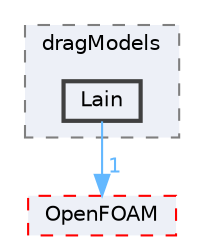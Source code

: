 digraph "src/phaseSystemModels/reactingEuler/multiphaseSystem/interfacialModels/dragModels/Lain"
{
 // LATEX_PDF_SIZE
  bgcolor="transparent";
  edge [fontname=Helvetica,fontsize=10,labelfontname=Helvetica,labelfontsize=10];
  node [fontname=Helvetica,fontsize=10,shape=box,height=0.2,width=0.4];
  compound=true
  subgraph clusterdir_61ff409d95ddc812ba8a361e696dd23b {
    graph [ bgcolor="#edf0f7", pencolor="grey50", label="dragModels", fontname=Helvetica,fontsize=10 style="filled,dashed", URL="dir_61ff409d95ddc812ba8a361e696dd23b.html",tooltip=""]
  dir_7d3c54de2ba706270b99937f4fb919fc [label="Lain", fillcolor="#edf0f7", color="grey25", style="filled,bold", URL="dir_7d3c54de2ba706270b99937f4fb919fc.html",tooltip=""];
  }
  dir_c5473ff19b20e6ec4dfe5c310b3778a8 [label="OpenFOAM", fillcolor="#edf0f7", color="red", style="filled,dashed", URL="dir_c5473ff19b20e6ec4dfe5c310b3778a8.html",tooltip=""];
  dir_7d3c54de2ba706270b99937f4fb919fc->dir_c5473ff19b20e6ec4dfe5c310b3778a8 [headlabel="1", labeldistance=1.5 headhref="dir_002073_002695.html" href="dir_002073_002695.html" color="steelblue1" fontcolor="steelblue1"];
}
